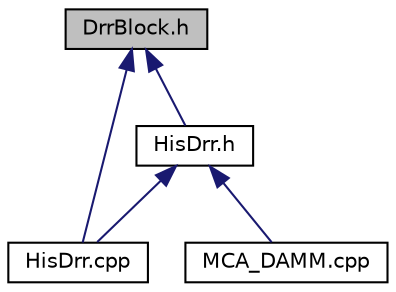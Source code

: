 digraph "DrrBlock.h"
{
  edge [fontname="Helvetica",fontsize="10",labelfontname="Helvetica",labelfontsize="10"];
  node [fontname="Helvetica",fontsize="10",shape=record];
  Node1 [label="DrrBlock.h",height=0.2,width=0.4,color="black", fillcolor="grey75", style="filled", fontcolor="black"];
  Node1 -> Node2 [dir="back",color="midnightblue",fontsize="10",style="solid",fontname="Helvetica"];
  Node2 [label="HisDrr.h",height=0.2,width=0.4,color="black", fillcolor="white", style="filled",URL="$d0/d61/_his_drr_8h.html"];
  Node2 -> Node3 [dir="back",color="midnightblue",fontsize="10",style="solid",fontname="Helvetica"];
  Node3 [label="HisDrr.cpp",height=0.2,width=0.4,color="black", fillcolor="white", style="filled",URL="$d5/d66/_his_drr_8cpp.html"];
  Node2 -> Node4 [dir="back",color="midnightblue",fontsize="10",style="solid",fontname="Helvetica"];
  Node4 [label="MCA_DAMM.cpp",height=0.2,width=0.4,color="black", fillcolor="white", style="filled",URL="$d2/d08/_m_c_a___d_a_m_m_8cpp.html"];
  Node1 -> Node3 [dir="back",color="midnightblue",fontsize="10",style="solid",fontname="Helvetica"];
}
